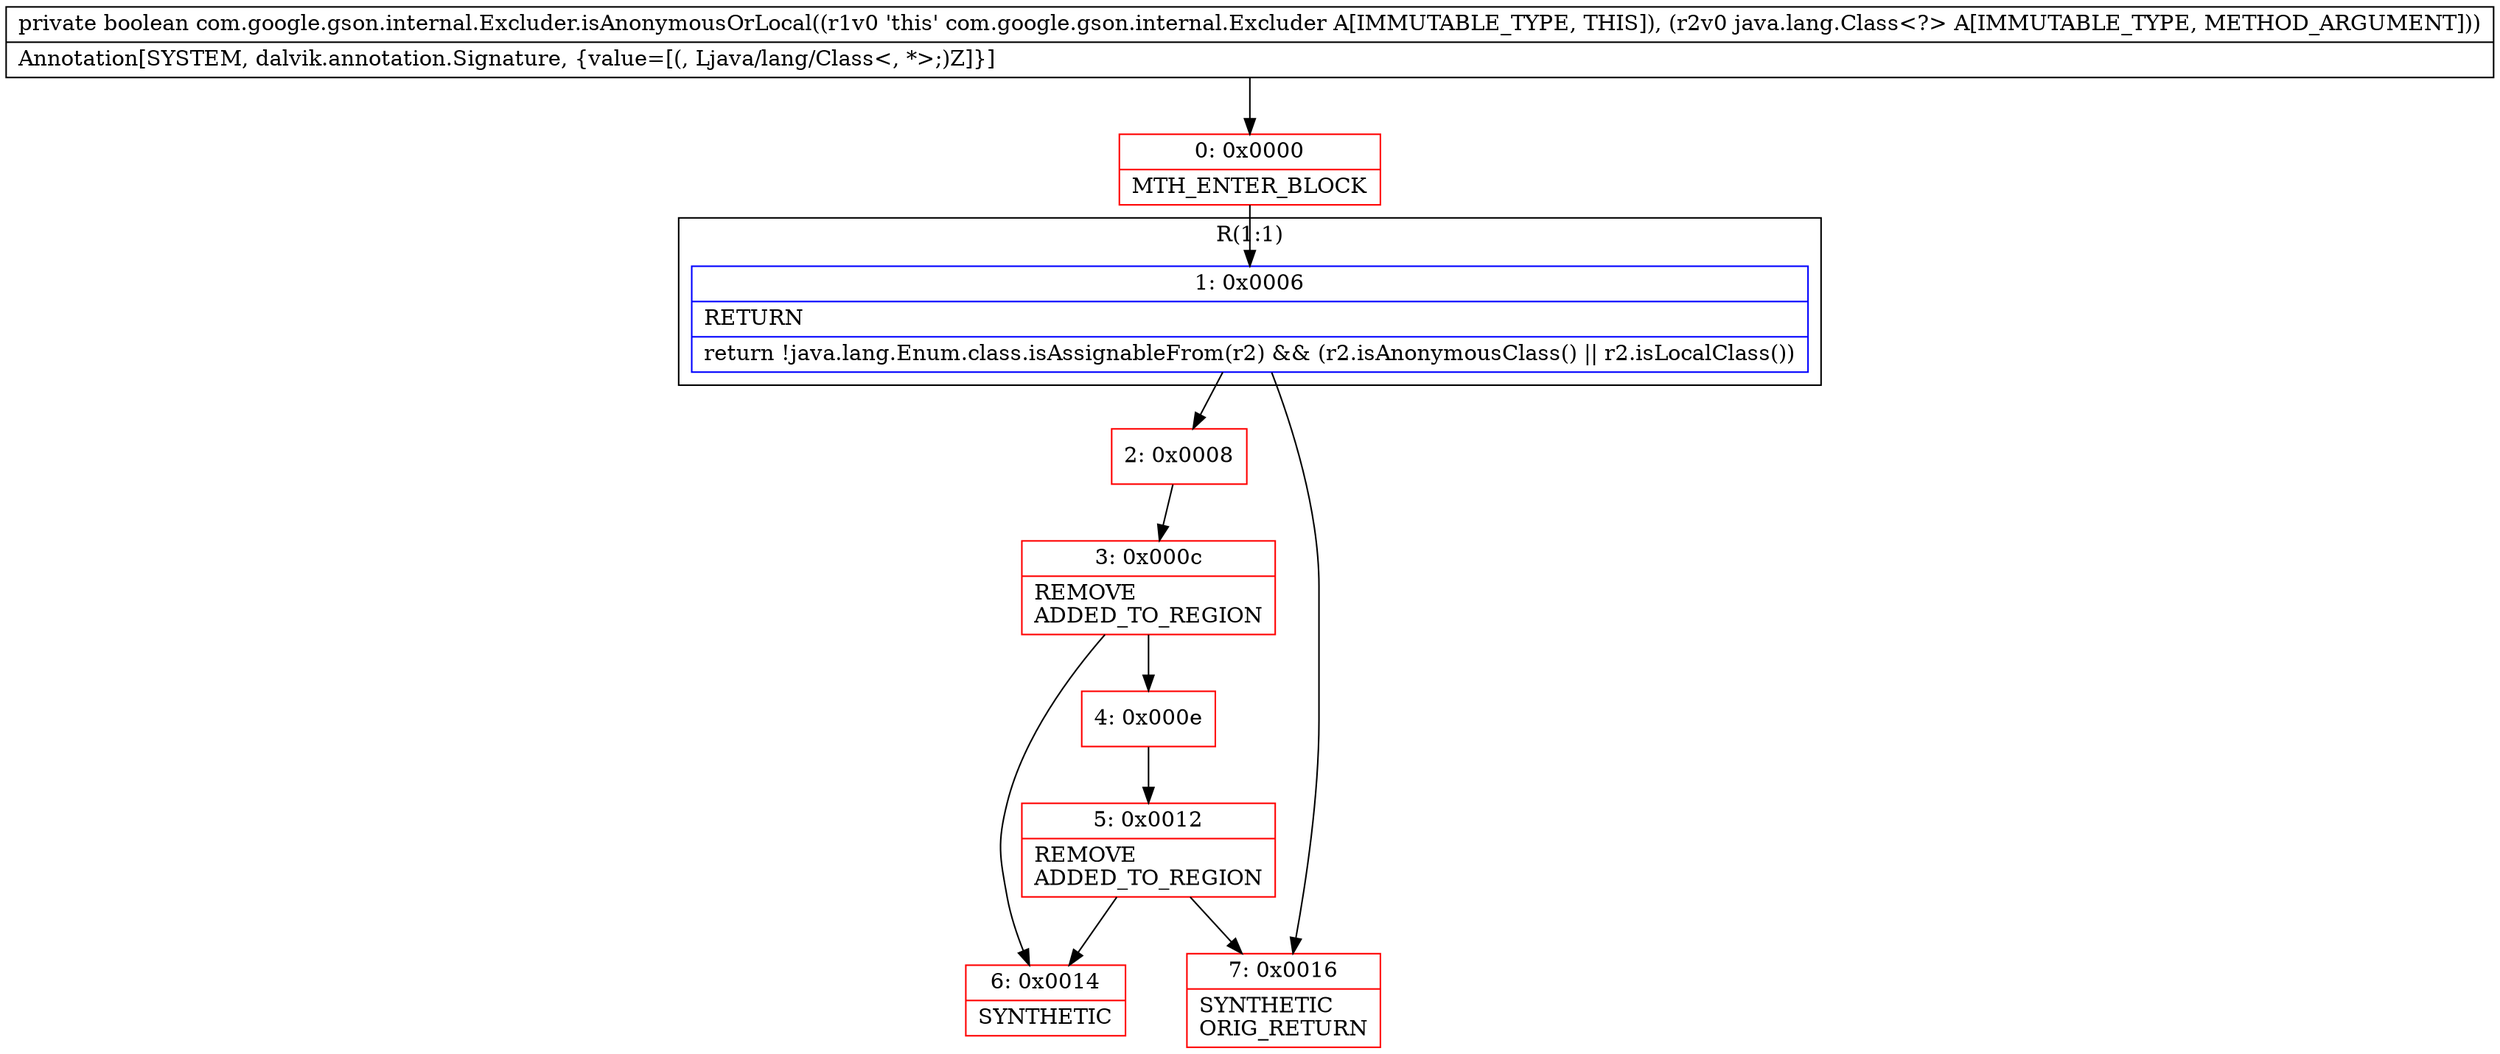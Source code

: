 digraph "CFG forcom.google.gson.internal.Excluder.isAnonymousOrLocal(Ljava\/lang\/Class;)Z" {
subgraph cluster_Region_1213785143 {
label = "R(1:1)";
node [shape=record,color=blue];
Node_1 [shape=record,label="{1\:\ 0x0006|RETURN\l|return !java.lang.Enum.class.isAssignableFrom(r2) && (r2.isAnonymousClass() \|\| r2.isLocalClass())\l}"];
}
Node_0 [shape=record,color=red,label="{0\:\ 0x0000|MTH_ENTER_BLOCK\l}"];
Node_2 [shape=record,color=red,label="{2\:\ 0x0008}"];
Node_3 [shape=record,color=red,label="{3\:\ 0x000c|REMOVE\lADDED_TO_REGION\l}"];
Node_4 [shape=record,color=red,label="{4\:\ 0x000e}"];
Node_5 [shape=record,color=red,label="{5\:\ 0x0012|REMOVE\lADDED_TO_REGION\l}"];
Node_6 [shape=record,color=red,label="{6\:\ 0x0014|SYNTHETIC\l}"];
Node_7 [shape=record,color=red,label="{7\:\ 0x0016|SYNTHETIC\lORIG_RETURN\l}"];
MethodNode[shape=record,label="{private boolean com.google.gson.internal.Excluder.isAnonymousOrLocal((r1v0 'this' com.google.gson.internal.Excluder A[IMMUTABLE_TYPE, THIS]), (r2v0 java.lang.Class\<?\> A[IMMUTABLE_TYPE, METHOD_ARGUMENT]))  | Annotation[SYSTEM, dalvik.annotation.Signature, \{value=[(, Ljava\/lang\/Class\<, *\>;)Z]\}]\l}"];
MethodNode -> Node_0;
Node_1 -> Node_2;
Node_1 -> Node_7;
Node_0 -> Node_1;
Node_2 -> Node_3;
Node_3 -> Node_4;
Node_3 -> Node_6;
Node_4 -> Node_5;
Node_5 -> Node_6;
Node_5 -> Node_7;
}

